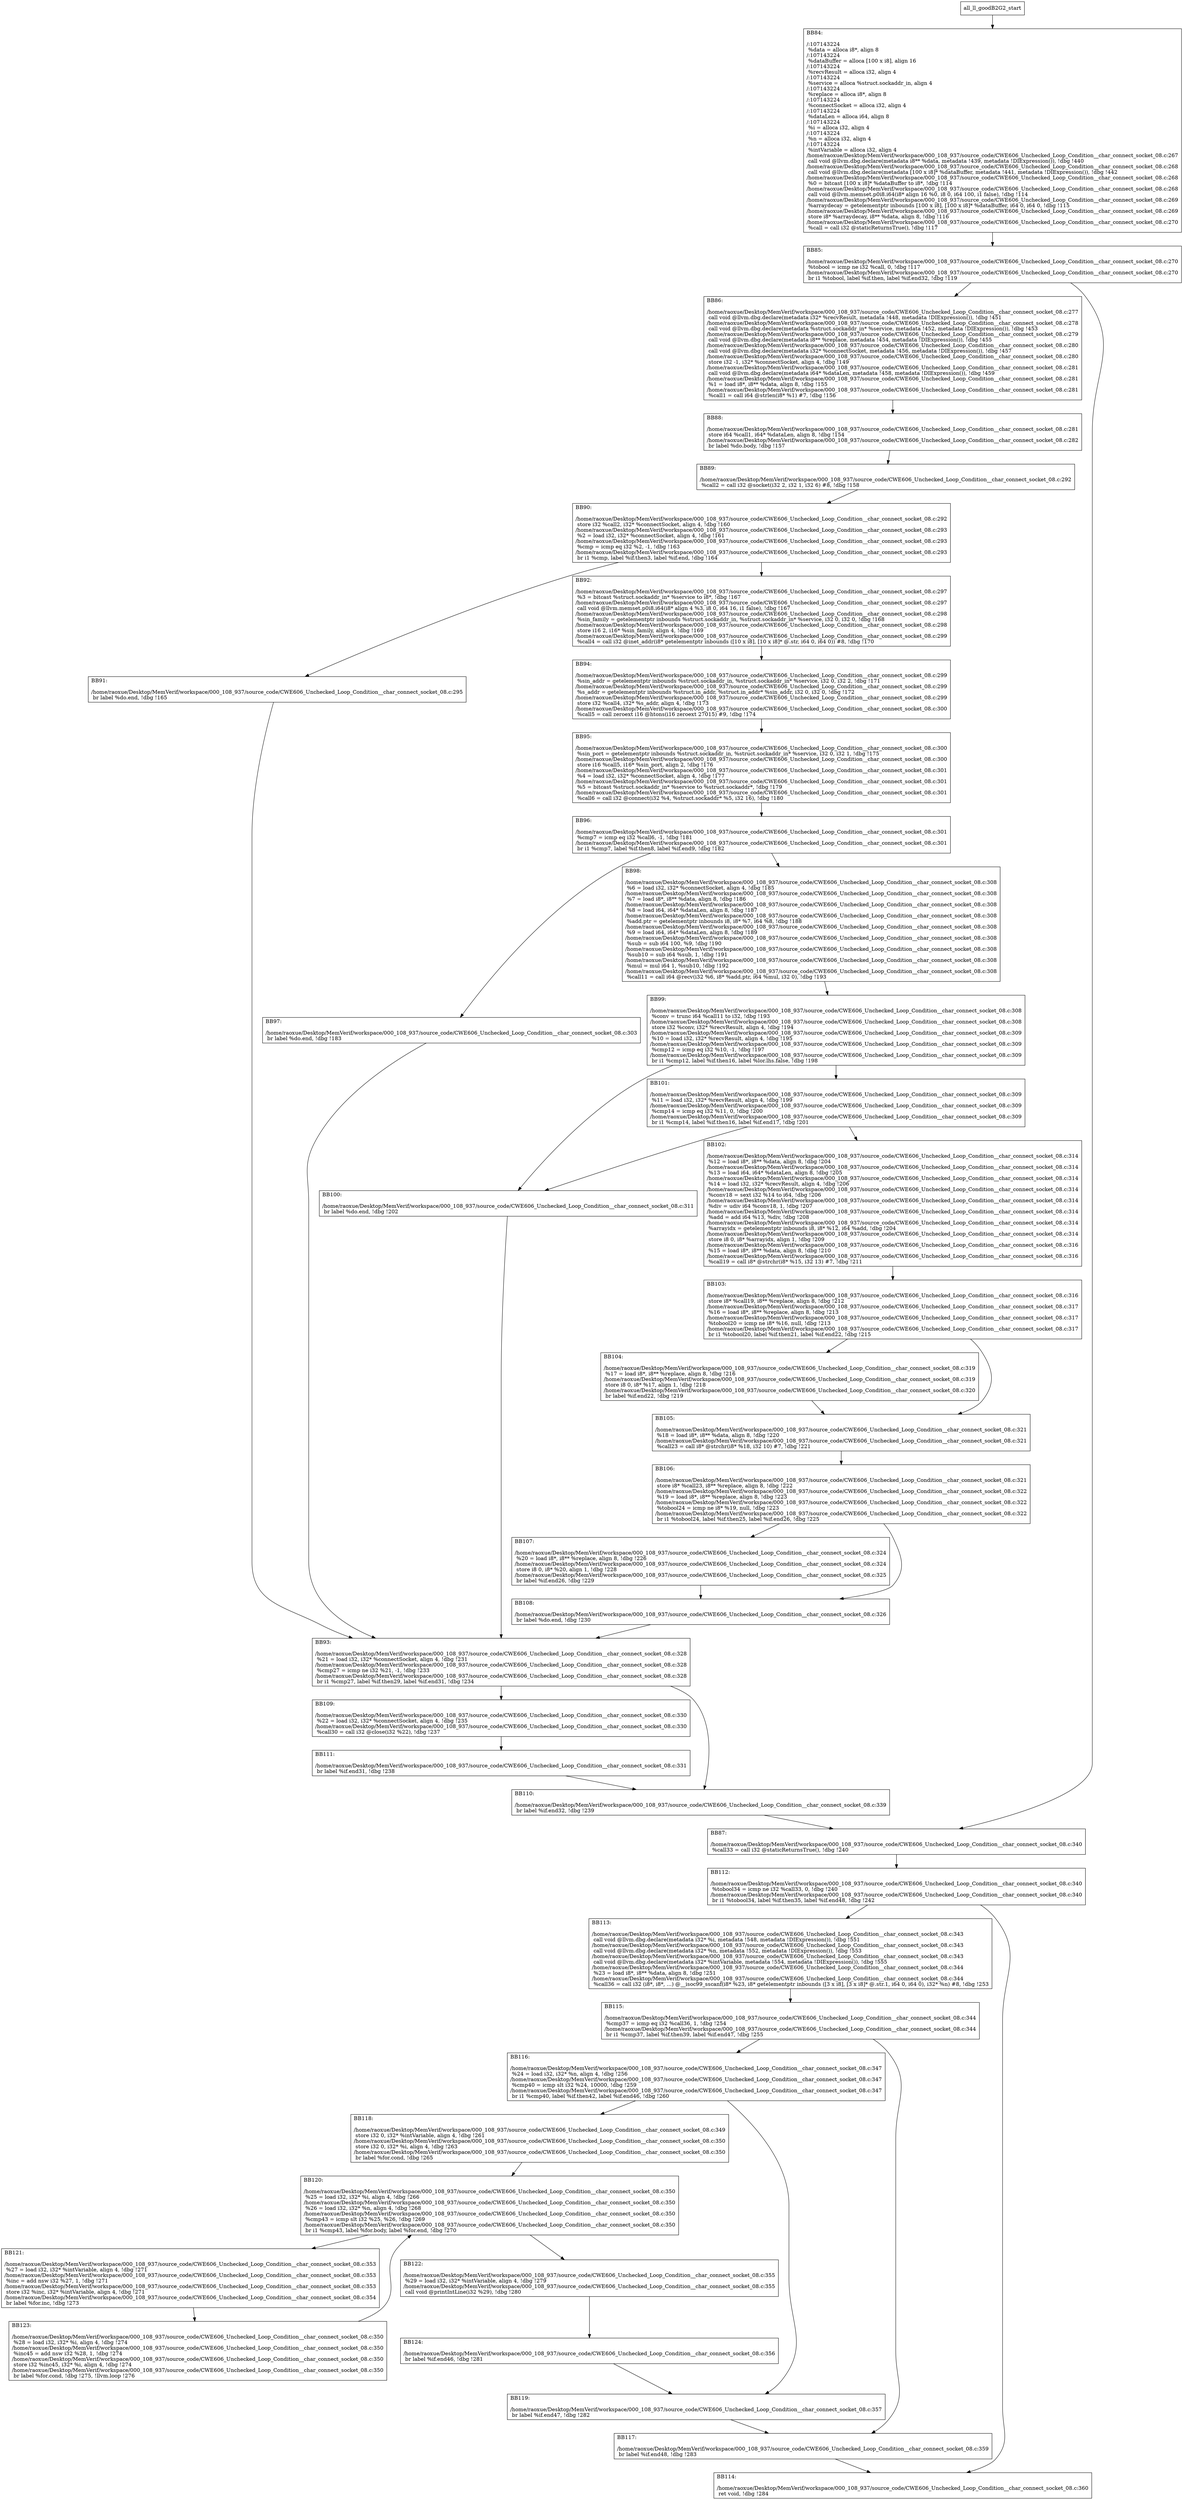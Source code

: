 digraph "CFG for'all_ll_goodB2G2' function" {
	BBall_ll_goodB2G2_start[shape=record,label="{all_ll_goodB2G2_start}"];
	BBall_ll_goodB2G2_start-> all_ll_goodB2G2BB84;
	all_ll_goodB2G2BB84 [shape=record, label="{BB84:\l\l/:107143224\l
  %data = alloca i8*, align 8\l
/:107143224\l
  %dataBuffer = alloca [100 x i8], align 16\l
/:107143224\l
  %recvResult = alloca i32, align 4\l
/:107143224\l
  %service = alloca %struct.sockaddr_in, align 4\l
/:107143224\l
  %replace = alloca i8*, align 8\l
/:107143224\l
  %connectSocket = alloca i32, align 4\l
/:107143224\l
  %dataLen = alloca i64, align 8\l
/:107143224\l
  %i = alloca i32, align 4\l
/:107143224\l
  %n = alloca i32, align 4\l
/:107143224\l
  %intVariable = alloca i32, align 4\l
/home/raoxue/Desktop/MemVerif/workspace/000_108_937/source_code/CWE606_Unchecked_Loop_Condition__char_connect_socket_08.c:267\l
  call void @llvm.dbg.declare(metadata i8** %data, metadata !439, metadata !DIExpression()), !dbg !440\l
/home/raoxue/Desktop/MemVerif/workspace/000_108_937/source_code/CWE606_Unchecked_Loop_Condition__char_connect_socket_08.c:268\l
  call void @llvm.dbg.declare(metadata [100 x i8]* %dataBuffer, metadata !441, metadata !DIExpression()), !dbg !442\l
/home/raoxue/Desktop/MemVerif/workspace/000_108_937/source_code/CWE606_Unchecked_Loop_Condition__char_connect_socket_08.c:268\l
  %0 = bitcast [100 x i8]* %dataBuffer to i8*, !dbg !114\l
/home/raoxue/Desktop/MemVerif/workspace/000_108_937/source_code/CWE606_Unchecked_Loop_Condition__char_connect_socket_08.c:268\l
  call void @llvm.memset.p0i8.i64(i8* align 16 %0, i8 0, i64 100, i1 false), !dbg !114\l
/home/raoxue/Desktop/MemVerif/workspace/000_108_937/source_code/CWE606_Unchecked_Loop_Condition__char_connect_socket_08.c:269\l
  %arraydecay = getelementptr inbounds [100 x i8], [100 x i8]* %dataBuffer, i64 0, i64 0, !dbg !115\l
/home/raoxue/Desktop/MemVerif/workspace/000_108_937/source_code/CWE606_Unchecked_Loop_Condition__char_connect_socket_08.c:269\l
  store i8* %arraydecay, i8** %data, align 8, !dbg !116\l
/home/raoxue/Desktop/MemVerif/workspace/000_108_937/source_code/CWE606_Unchecked_Loop_Condition__char_connect_socket_08.c:270\l
  %call = call i32 @staticReturnsTrue(), !dbg !117\l
}"];
	all_ll_goodB2G2BB84-> all_ll_goodB2G2BB85;
	all_ll_goodB2G2BB85 [shape=record, label="{BB85:\l\l/home/raoxue/Desktop/MemVerif/workspace/000_108_937/source_code/CWE606_Unchecked_Loop_Condition__char_connect_socket_08.c:270\l
  %tobool = icmp ne i32 %call, 0, !dbg !117\l
/home/raoxue/Desktop/MemVerif/workspace/000_108_937/source_code/CWE606_Unchecked_Loop_Condition__char_connect_socket_08.c:270\l
  br i1 %tobool, label %if.then, label %if.end32, !dbg !119\l
}"];
	all_ll_goodB2G2BB85-> all_ll_goodB2G2BB86;
	all_ll_goodB2G2BB85-> all_ll_goodB2G2BB87;
	all_ll_goodB2G2BB86 [shape=record, label="{BB86:\l\l/home/raoxue/Desktop/MemVerif/workspace/000_108_937/source_code/CWE606_Unchecked_Loop_Condition__char_connect_socket_08.c:277\l
  call void @llvm.dbg.declare(metadata i32* %recvResult, metadata !448, metadata !DIExpression()), !dbg !451\l
/home/raoxue/Desktop/MemVerif/workspace/000_108_937/source_code/CWE606_Unchecked_Loop_Condition__char_connect_socket_08.c:278\l
  call void @llvm.dbg.declare(metadata %struct.sockaddr_in* %service, metadata !452, metadata !DIExpression()), !dbg !453\l
/home/raoxue/Desktop/MemVerif/workspace/000_108_937/source_code/CWE606_Unchecked_Loop_Condition__char_connect_socket_08.c:279\l
  call void @llvm.dbg.declare(metadata i8** %replace, metadata !454, metadata !DIExpression()), !dbg !455\l
/home/raoxue/Desktop/MemVerif/workspace/000_108_937/source_code/CWE606_Unchecked_Loop_Condition__char_connect_socket_08.c:280\l
  call void @llvm.dbg.declare(metadata i32* %connectSocket, metadata !456, metadata !DIExpression()), !dbg !457\l
/home/raoxue/Desktop/MemVerif/workspace/000_108_937/source_code/CWE606_Unchecked_Loop_Condition__char_connect_socket_08.c:280\l
  store i32 -1, i32* %connectSocket, align 4, !dbg !149\l
/home/raoxue/Desktop/MemVerif/workspace/000_108_937/source_code/CWE606_Unchecked_Loop_Condition__char_connect_socket_08.c:281\l
  call void @llvm.dbg.declare(metadata i64* %dataLen, metadata !458, metadata !DIExpression()), !dbg !459\l
/home/raoxue/Desktop/MemVerif/workspace/000_108_937/source_code/CWE606_Unchecked_Loop_Condition__char_connect_socket_08.c:281\l
  %1 = load i8*, i8** %data, align 8, !dbg !155\l
/home/raoxue/Desktop/MemVerif/workspace/000_108_937/source_code/CWE606_Unchecked_Loop_Condition__char_connect_socket_08.c:281\l
  %call1 = call i64 @strlen(i8* %1) #7, !dbg !156\l
}"];
	all_ll_goodB2G2BB86-> all_ll_goodB2G2BB88;
	all_ll_goodB2G2BB88 [shape=record, label="{BB88:\l\l/home/raoxue/Desktop/MemVerif/workspace/000_108_937/source_code/CWE606_Unchecked_Loop_Condition__char_connect_socket_08.c:281\l
  store i64 %call1, i64* %dataLen, align 8, !dbg !154\l
/home/raoxue/Desktop/MemVerif/workspace/000_108_937/source_code/CWE606_Unchecked_Loop_Condition__char_connect_socket_08.c:282\l
  br label %do.body, !dbg !157\l
}"];
	all_ll_goodB2G2BB88-> all_ll_goodB2G2BB89;
	all_ll_goodB2G2BB89 [shape=record, label="{BB89:\l\l/home/raoxue/Desktop/MemVerif/workspace/000_108_937/source_code/CWE606_Unchecked_Loop_Condition__char_connect_socket_08.c:292\l
  %call2 = call i32 @socket(i32 2, i32 1, i32 6) #8, !dbg !158\l
}"];
	all_ll_goodB2G2BB89-> all_ll_goodB2G2BB90;
	all_ll_goodB2G2BB90 [shape=record, label="{BB90:\l\l/home/raoxue/Desktop/MemVerif/workspace/000_108_937/source_code/CWE606_Unchecked_Loop_Condition__char_connect_socket_08.c:292\l
  store i32 %call2, i32* %connectSocket, align 4, !dbg !160\l
/home/raoxue/Desktop/MemVerif/workspace/000_108_937/source_code/CWE606_Unchecked_Loop_Condition__char_connect_socket_08.c:293\l
  %2 = load i32, i32* %connectSocket, align 4, !dbg !161\l
/home/raoxue/Desktop/MemVerif/workspace/000_108_937/source_code/CWE606_Unchecked_Loop_Condition__char_connect_socket_08.c:293\l
  %cmp = icmp eq i32 %2, -1, !dbg !163\l
/home/raoxue/Desktop/MemVerif/workspace/000_108_937/source_code/CWE606_Unchecked_Loop_Condition__char_connect_socket_08.c:293\l
  br i1 %cmp, label %if.then3, label %if.end, !dbg !164\l
}"];
	all_ll_goodB2G2BB90-> all_ll_goodB2G2BB91;
	all_ll_goodB2G2BB90-> all_ll_goodB2G2BB92;
	all_ll_goodB2G2BB91 [shape=record, label="{BB91:\l\l/home/raoxue/Desktop/MemVerif/workspace/000_108_937/source_code/CWE606_Unchecked_Loop_Condition__char_connect_socket_08.c:295\l
  br label %do.end, !dbg !165\l
}"];
	all_ll_goodB2G2BB91-> all_ll_goodB2G2BB93;
	all_ll_goodB2G2BB92 [shape=record, label="{BB92:\l\l/home/raoxue/Desktop/MemVerif/workspace/000_108_937/source_code/CWE606_Unchecked_Loop_Condition__char_connect_socket_08.c:297\l
  %3 = bitcast %struct.sockaddr_in* %service to i8*, !dbg !167\l
/home/raoxue/Desktop/MemVerif/workspace/000_108_937/source_code/CWE606_Unchecked_Loop_Condition__char_connect_socket_08.c:297\l
  call void @llvm.memset.p0i8.i64(i8* align 4 %3, i8 0, i64 16, i1 false), !dbg !167\l
/home/raoxue/Desktop/MemVerif/workspace/000_108_937/source_code/CWE606_Unchecked_Loop_Condition__char_connect_socket_08.c:298\l
  %sin_family = getelementptr inbounds %struct.sockaddr_in, %struct.sockaddr_in* %service, i32 0, i32 0, !dbg !168\l
/home/raoxue/Desktop/MemVerif/workspace/000_108_937/source_code/CWE606_Unchecked_Loop_Condition__char_connect_socket_08.c:298\l
  store i16 2, i16* %sin_family, align 4, !dbg !169\l
/home/raoxue/Desktop/MemVerif/workspace/000_108_937/source_code/CWE606_Unchecked_Loop_Condition__char_connect_socket_08.c:299\l
  %call4 = call i32 @inet_addr(i8* getelementptr inbounds ([10 x i8], [10 x i8]* @.str, i64 0, i64 0)) #8, !dbg !170\l
}"];
	all_ll_goodB2G2BB92-> all_ll_goodB2G2BB94;
	all_ll_goodB2G2BB94 [shape=record, label="{BB94:\l\l/home/raoxue/Desktop/MemVerif/workspace/000_108_937/source_code/CWE606_Unchecked_Loop_Condition__char_connect_socket_08.c:299\l
  %sin_addr = getelementptr inbounds %struct.sockaddr_in, %struct.sockaddr_in* %service, i32 0, i32 2, !dbg !171\l
/home/raoxue/Desktop/MemVerif/workspace/000_108_937/source_code/CWE606_Unchecked_Loop_Condition__char_connect_socket_08.c:299\l
  %s_addr = getelementptr inbounds %struct.in_addr, %struct.in_addr* %sin_addr, i32 0, i32 0, !dbg !172\l
/home/raoxue/Desktop/MemVerif/workspace/000_108_937/source_code/CWE606_Unchecked_Loop_Condition__char_connect_socket_08.c:299\l
  store i32 %call4, i32* %s_addr, align 4, !dbg !173\l
/home/raoxue/Desktop/MemVerif/workspace/000_108_937/source_code/CWE606_Unchecked_Loop_Condition__char_connect_socket_08.c:300\l
  %call5 = call zeroext i16 @htons(i16 zeroext 27015) #9, !dbg !174\l
}"];
	all_ll_goodB2G2BB94-> all_ll_goodB2G2BB95;
	all_ll_goodB2G2BB95 [shape=record, label="{BB95:\l\l/home/raoxue/Desktop/MemVerif/workspace/000_108_937/source_code/CWE606_Unchecked_Loop_Condition__char_connect_socket_08.c:300\l
  %sin_port = getelementptr inbounds %struct.sockaddr_in, %struct.sockaddr_in* %service, i32 0, i32 1, !dbg !175\l
/home/raoxue/Desktop/MemVerif/workspace/000_108_937/source_code/CWE606_Unchecked_Loop_Condition__char_connect_socket_08.c:300\l
  store i16 %call5, i16* %sin_port, align 2, !dbg !176\l
/home/raoxue/Desktop/MemVerif/workspace/000_108_937/source_code/CWE606_Unchecked_Loop_Condition__char_connect_socket_08.c:301\l
  %4 = load i32, i32* %connectSocket, align 4, !dbg !177\l
/home/raoxue/Desktop/MemVerif/workspace/000_108_937/source_code/CWE606_Unchecked_Loop_Condition__char_connect_socket_08.c:301\l
  %5 = bitcast %struct.sockaddr_in* %service to %struct.sockaddr*, !dbg !179\l
/home/raoxue/Desktop/MemVerif/workspace/000_108_937/source_code/CWE606_Unchecked_Loop_Condition__char_connect_socket_08.c:301\l
  %call6 = call i32 @connect(i32 %4, %struct.sockaddr* %5, i32 16), !dbg !180\l
}"];
	all_ll_goodB2G2BB95-> all_ll_goodB2G2BB96;
	all_ll_goodB2G2BB96 [shape=record, label="{BB96:\l\l/home/raoxue/Desktop/MemVerif/workspace/000_108_937/source_code/CWE606_Unchecked_Loop_Condition__char_connect_socket_08.c:301\l
  %cmp7 = icmp eq i32 %call6, -1, !dbg !181\l
/home/raoxue/Desktop/MemVerif/workspace/000_108_937/source_code/CWE606_Unchecked_Loop_Condition__char_connect_socket_08.c:301\l
  br i1 %cmp7, label %if.then8, label %if.end9, !dbg !182\l
}"];
	all_ll_goodB2G2BB96-> all_ll_goodB2G2BB97;
	all_ll_goodB2G2BB96-> all_ll_goodB2G2BB98;
	all_ll_goodB2G2BB97 [shape=record, label="{BB97:\l\l/home/raoxue/Desktop/MemVerif/workspace/000_108_937/source_code/CWE606_Unchecked_Loop_Condition__char_connect_socket_08.c:303\l
  br label %do.end, !dbg !183\l
}"];
	all_ll_goodB2G2BB97-> all_ll_goodB2G2BB93;
	all_ll_goodB2G2BB98 [shape=record, label="{BB98:\l\l/home/raoxue/Desktop/MemVerif/workspace/000_108_937/source_code/CWE606_Unchecked_Loop_Condition__char_connect_socket_08.c:308\l
  %6 = load i32, i32* %connectSocket, align 4, !dbg !185\l
/home/raoxue/Desktop/MemVerif/workspace/000_108_937/source_code/CWE606_Unchecked_Loop_Condition__char_connect_socket_08.c:308\l
  %7 = load i8*, i8** %data, align 8, !dbg !186\l
/home/raoxue/Desktop/MemVerif/workspace/000_108_937/source_code/CWE606_Unchecked_Loop_Condition__char_connect_socket_08.c:308\l
  %8 = load i64, i64* %dataLen, align 8, !dbg !187\l
/home/raoxue/Desktop/MemVerif/workspace/000_108_937/source_code/CWE606_Unchecked_Loop_Condition__char_connect_socket_08.c:308\l
  %add.ptr = getelementptr inbounds i8, i8* %7, i64 %8, !dbg !188\l
/home/raoxue/Desktop/MemVerif/workspace/000_108_937/source_code/CWE606_Unchecked_Loop_Condition__char_connect_socket_08.c:308\l
  %9 = load i64, i64* %dataLen, align 8, !dbg !189\l
/home/raoxue/Desktop/MemVerif/workspace/000_108_937/source_code/CWE606_Unchecked_Loop_Condition__char_connect_socket_08.c:308\l
  %sub = sub i64 100, %9, !dbg !190\l
/home/raoxue/Desktop/MemVerif/workspace/000_108_937/source_code/CWE606_Unchecked_Loop_Condition__char_connect_socket_08.c:308\l
  %sub10 = sub i64 %sub, 1, !dbg !191\l
/home/raoxue/Desktop/MemVerif/workspace/000_108_937/source_code/CWE606_Unchecked_Loop_Condition__char_connect_socket_08.c:308\l
  %mul = mul i64 1, %sub10, !dbg !192\l
/home/raoxue/Desktop/MemVerif/workspace/000_108_937/source_code/CWE606_Unchecked_Loop_Condition__char_connect_socket_08.c:308\l
  %call11 = call i64 @recv(i32 %6, i8* %add.ptr, i64 %mul, i32 0), !dbg !193\l
}"];
	all_ll_goodB2G2BB98-> all_ll_goodB2G2BB99;
	all_ll_goodB2G2BB99 [shape=record, label="{BB99:\l\l/home/raoxue/Desktop/MemVerif/workspace/000_108_937/source_code/CWE606_Unchecked_Loop_Condition__char_connect_socket_08.c:308\l
  %conv = trunc i64 %call11 to i32, !dbg !193\l
/home/raoxue/Desktop/MemVerif/workspace/000_108_937/source_code/CWE606_Unchecked_Loop_Condition__char_connect_socket_08.c:308\l
  store i32 %conv, i32* %recvResult, align 4, !dbg !194\l
/home/raoxue/Desktop/MemVerif/workspace/000_108_937/source_code/CWE606_Unchecked_Loop_Condition__char_connect_socket_08.c:309\l
  %10 = load i32, i32* %recvResult, align 4, !dbg !195\l
/home/raoxue/Desktop/MemVerif/workspace/000_108_937/source_code/CWE606_Unchecked_Loop_Condition__char_connect_socket_08.c:309\l
  %cmp12 = icmp eq i32 %10, -1, !dbg !197\l
/home/raoxue/Desktop/MemVerif/workspace/000_108_937/source_code/CWE606_Unchecked_Loop_Condition__char_connect_socket_08.c:309\l
  br i1 %cmp12, label %if.then16, label %lor.lhs.false, !dbg !198\l
}"];
	all_ll_goodB2G2BB99-> all_ll_goodB2G2BB100;
	all_ll_goodB2G2BB99-> all_ll_goodB2G2BB101;
	all_ll_goodB2G2BB101 [shape=record, label="{BB101:\l\l/home/raoxue/Desktop/MemVerif/workspace/000_108_937/source_code/CWE606_Unchecked_Loop_Condition__char_connect_socket_08.c:309\l
  %11 = load i32, i32* %recvResult, align 4, !dbg !199\l
/home/raoxue/Desktop/MemVerif/workspace/000_108_937/source_code/CWE606_Unchecked_Loop_Condition__char_connect_socket_08.c:309\l
  %cmp14 = icmp eq i32 %11, 0, !dbg !200\l
/home/raoxue/Desktop/MemVerif/workspace/000_108_937/source_code/CWE606_Unchecked_Loop_Condition__char_connect_socket_08.c:309\l
  br i1 %cmp14, label %if.then16, label %if.end17, !dbg !201\l
}"];
	all_ll_goodB2G2BB101-> all_ll_goodB2G2BB100;
	all_ll_goodB2G2BB101-> all_ll_goodB2G2BB102;
	all_ll_goodB2G2BB100 [shape=record, label="{BB100:\l\l/home/raoxue/Desktop/MemVerif/workspace/000_108_937/source_code/CWE606_Unchecked_Loop_Condition__char_connect_socket_08.c:311\l
  br label %do.end, !dbg !202\l
}"];
	all_ll_goodB2G2BB100-> all_ll_goodB2G2BB93;
	all_ll_goodB2G2BB102 [shape=record, label="{BB102:\l\l/home/raoxue/Desktop/MemVerif/workspace/000_108_937/source_code/CWE606_Unchecked_Loop_Condition__char_connect_socket_08.c:314\l
  %12 = load i8*, i8** %data, align 8, !dbg !204\l
/home/raoxue/Desktop/MemVerif/workspace/000_108_937/source_code/CWE606_Unchecked_Loop_Condition__char_connect_socket_08.c:314\l
  %13 = load i64, i64* %dataLen, align 8, !dbg !205\l
/home/raoxue/Desktop/MemVerif/workspace/000_108_937/source_code/CWE606_Unchecked_Loop_Condition__char_connect_socket_08.c:314\l
  %14 = load i32, i32* %recvResult, align 4, !dbg !206\l
/home/raoxue/Desktop/MemVerif/workspace/000_108_937/source_code/CWE606_Unchecked_Loop_Condition__char_connect_socket_08.c:314\l
  %conv18 = sext i32 %14 to i64, !dbg !206\l
/home/raoxue/Desktop/MemVerif/workspace/000_108_937/source_code/CWE606_Unchecked_Loop_Condition__char_connect_socket_08.c:314\l
  %div = udiv i64 %conv18, 1, !dbg !207\l
/home/raoxue/Desktop/MemVerif/workspace/000_108_937/source_code/CWE606_Unchecked_Loop_Condition__char_connect_socket_08.c:314\l
  %add = add i64 %13, %div, !dbg !208\l
/home/raoxue/Desktop/MemVerif/workspace/000_108_937/source_code/CWE606_Unchecked_Loop_Condition__char_connect_socket_08.c:314\l
  %arrayidx = getelementptr inbounds i8, i8* %12, i64 %add, !dbg !204\l
/home/raoxue/Desktop/MemVerif/workspace/000_108_937/source_code/CWE606_Unchecked_Loop_Condition__char_connect_socket_08.c:314\l
  store i8 0, i8* %arrayidx, align 1, !dbg !209\l
/home/raoxue/Desktop/MemVerif/workspace/000_108_937/source_code/CWE606_Unchecked_Loop_Condition__char_connect_socket_08.c:316\l
  %15 = load i8*, i8** %data, align 8, !dbg !210\l
/home/raoxue/Desktop/MemVerif/workspace/000_108_937/source_code/CWE606_Unchecked_Loop_Condition__char_connect_socket_08.c:316\l
  %call19 = call i8* @strchr(i8* %15, i32 13) #7, !dbg !211\l
}"];
	all_ll_goodB2G2BB102-> all_ll_goodB2G2BB103;
	all_ll_goodB2G2BB103 [shape=record, label="{BB103:\l\l/home/raoxue/Desktop/MemVerif/workspace/000_108_937/source_code/CWE606_Unchecked_Loop_Condition__char_connect_socket_08.c:316\l
  store i8* %call19, i8** %replace, align 8, !dbg !212\l
/home/raoxue/Desktop/MemVerif/workspace/000_108_937/source_code/CWE606_Unchecked_Loop_Condition__char_connect_socket_08.c:317\l
  %16 = load i8*, i8** %replace, align 8, !dbg !213\l
/home/raoxue/Desktop/MemVerif/workspace/000_108_937/source_code/CWE606_Unchecked_Loop_Condition__char_connect_socket_08.c:317\l
  %tobool20 = icmp ne i8* %16, null, !dbg !213\l
/home/raoxue/Desktop/MemVerif/workspace/000_108_937/source_code/CWE606_Unchecked_Loop_Condition__char_connect_socket_08.c:317\l
  br i1 %tobool20, label %if.then21, label %if.end22, !dbg !215\l
}"];
	all_ll_goodB2G2BB103-> all_ll_goodB2G2BB104;
	all_ll_goodB2G2BB103-> all_ll_goodB2G2BB105;
	all_ll_goodB2G2BB104 [shape=record, label="{BB104:\l\l/home/raoxue/Desktop/MemVerif/workspace/000_108_937/source_code/CWE606_Unchecked_Loop_Condition__char_connect_socket_08.c:319\l
  %17 = load i8*, i8** %replace, align 8, !dbg !216\l
/home/raoxue/Desktop/MemVerif/workspace/000_108_937/source_code/CWE606_Unchecked_Loop_Condition__char_connect_socket_08.c:319\l
  store i8 0, i8* %17, align 1, !dbg !218\l
/home/raoxue/Desktop/MemVerif/workspace/000_108_937/source_code/CWE606_Unchecked_Loop_Condition__char_connect_socket_08.c:320\l
  br label %if.end22, !dbg !219\l
}"];
	all_ll_goodB2G2BB104-> all_ll_goodB2G2BB105;
	all_ll_goodB2G2BB105 [shape=record, label="{BB105:\l\l/home/raoxue/Desktop/MemVerif/workspace/000_108_937/source_code/CWE606_Unchecked_Loop_Condition__char_connect_socket_08.c:321\l
  %18 = load i8*, i8** %data, align 8, !dbg !220\l
/home/raoxue/Desktop/MemVerif/workspace/000_108_937/source_code/CWE606_Unchecked_Loop_Condition__char_connect_socket_08.c:321\l
  %call23 = call i8* @strchr(i8* %18, i32 10) #7, !dbg !221\l
}"];
	all_ll_goodB2G2BB105-> all_ll_goodB2G2BB106;
	all_ll_goodB2G2BB106 [shape=record, label="{BB106:\l\l/home/raoxue/Desktop/MemVerif/workspace/000_108_937/source_code/CWE606_Unchecked_Loop_Condition__char_connect_socket_08.c:321\l
  store i8* %call23, i8** %replace, align 8, !dbg !222\l
/home/raoxue/Desktop/MemVerif/workspace/000_108_937/source_code/CWE606_Unchecked_Loop_Condition__char_connect_socket_08.c:322\l
  %19 = load i8*, i8** %replace, align 8, !dbg !223\l
/home/raoxue/Desktop/MemVerif/workspace/000_108_937/source_code/CWE606_Unchecked_Loop_Condition__char_connect_socket_08.c:322\l
  %tobool24 = icmp ne i8* %19, null, !dbg !223\l
/home/raoxue/Desktop/MemVerif/workspace/000_108_937/source_code/CWE606_Unchecked_Loop_Condition__char_connect_socket_08.c:322\l
  br i1 %tobool24, label %if.then25, label %if.end26, !dbg !225\l
}"];
	all_ll_goodB2G2BB106-> all_ll_goodB2G2BB107;
	all_ll_goodB2G2BB106-> all_ll_goodB2G2BB108;
	all_ll_goodB2G2BB107 [shape=record, label="{BB107:\l\l/home/raoxue/Desktop/MemVerif/workspace/000_108_937/source_code/CWE606_Unchecked_Loop_Condition__char_connect_socket_08.c:324\l
  %20 = load i8*, i8** %replace, align 8, !dbg !226\l
/home/raoxue/Desktop/MemVerif/workspace/000_108_937/source_code/CWE606_Unchecked_Loop_Condition__char_connect_socket_08.c:324\l
  store i8 0, i8* %20, align 1, !dbg !228\l
/home/raoxue/Desktop/MemVerif/workspace/000_108_937/source_code/CWE606_Unchecked_Loop_Condition__char_connect_socket_08.c:325\l
  br label %if.end26, !dbg !229\l
}"];
	all_ll_goodB2G2BB107-> all_ll_goodB2G2BB108;
	all_ll_goodB2G2BB108 [shape=record, label="{BB108:\l\l/home/raoxue/Desktop/MemVerif/workspace/000_108_937/source_code/CWE606_Unchecked_Loop_Condition__char_connect_socket_08.c:326\l
  br label %do.end, !dbg !230\l
}"];
	all_ll_goodB2G2BB108-> all_ll_goodB2G2BB93;
	all_ll_goodB2G2BB93 [shape=record, label="{BB93:\l\l/home/raoxue/Desktop/MemVerif/workspace/000_108_937/source_code/CWE606_Unchecked_Loop_Condition__char_connect_socket_08.c:328\l
  %21 = load i32, i32* %connectSocket, align 4, !dbg !231\l
/home/raoxue/Desktop/MemVerif/workspace/000_108_937/source_code/CWE606_Unchecked_Loop_Condition__char_connect_socket_08.c:328\l
  %cmp27 = icmp ne i32 %21, -1, !dbg !233\l
/home/raoxue/Desktop/MemVerif/workspace/000_108_937/source_code/CWE606_Unchecked_Loop_Condition__char_connect_socket_08.c:328\l
  br i1 %cmp27, label %if.then29, label %if.end31, !dbg !234\l
}"];
	all_ll_goodB2G2BB93-> all_ll_goodB2G2BB109;
	all_ll_goodB2G2BB93-> all_ll_goodB2G2BB110;
	all_ll_goodB2G2BB109 [shape=record, label="{BB109:\l\l/home/raoxue/Desktop/MemVerif/workspace/000_108_937/source_code/CWE606_Unchecked_Loop_Condition__char_connect_socket_08.c:330\l
  %22 = load i32, i32* %connectSocket, align 4, !dbg !235\l
/home/raoxue/Desktop/MemVerif/workspace/000_108_937/source_code/CWE606_Unchecked_Loop_Condition__char_connect_socket_08.c:330\l
  %call30 = call i32 @close(i32 %22), !dbg !237\l
}"];
	all_ll_goodB2G2BB109-> all_ll_goodB2G2BB111;
	all_ll_goodB2G2BB111 [shape=record, label="{BB111:\l\l/home/raoxue/Desktop/MemVerif/workspace/000_108_937/source_code/CWE606_Unchecked_Loop_Condition__char_connect_socket_08.c:331\l
  br label %if.end31, !dbg !238\l
}"];
	all_ll_goodB2G2BB111-> all_ll_goodB2G2BB110;
	all_ll_goodB2G2BB110 [shape=record, label="{BB110:\l\l/home/raoxue/Desktop/MemVerif/workspace/000_108_937/source_code/CWE606_Unchecked_Loop_Condition__char_connect_socket_08.c:339\l
  br label %if.end32, !dbg !239\l
}"];
	all_ll_goodB2G2BB110-> all_ll_goodB2G2BB87;
	all_ll_goodB2G2BB87 [shape=record, label="{BB87:\l\l/home/raoxue/Desktop/MemVerif/workspace/000_108_937/source_code/CWE606_Unchecked_Loop_Condition__char_connect_socket_08.c:340\l
  %call33 = call i32 @staticReturnsTrue(), !dbg !240\l
}"];
	all_ll_goodB2G2BB87-> all_ll_goodB2G2BB112;
	all_ll_goodB2G2BB112 [shape=record, label="{BB112:\l\l/home/raoxue/Desktop/MemVerif/workspace/000_108_937/source_code/CWE606_Unchecked_Loop_Condition__char_connect_socket_08.c:340\l
  %tobool34 = icmp ne i32 %call33, 0, !dbg !240\l
/home/raoxue/Desktop/MemVerif/workspace/000_108_937/source_code/CWE606_Unchecked_Loop_Condition__char_connect_socket_08.c:340\l
  br i1 %tobool34, label %if.then35, label %if.end48, !dbg !242\l
}"];
	all_ll_goodB2G2BB112-> all_ll_goodB2G2BB113;
	all_ll_goodB2G2BB112-> all_ll_goodB2G2BB114;
	all_ll_goodB2G2BB113 [shape=record, label="{BB113:\l\l/home/raoxue/Desktop/MemVerif/workspace/000_108_937/source_code/CWE606_Unchecked_Loop_Condition__char_connect_socket_08.c:343\l
  call void @llvm.dbg.declare(metadata i32* %i, metadata !548, metadata !DIExpression()), !dbg !551\l
/home/raoxue/Desktop/MemVerif/workspace/000_108_937/source_code/CWE606_Unchecked_Loop_Condition__char_connect_socket_08.c:343\l
  call void @llvm.dbg.declare(metadata i32* %n, metadata !552, metadata !DIExpression()), !dbg !553\l
/home/raoxue/Desktop/MemVerif/workspace/000_108_937/source_code/CWE606_Unchecked_Loop_Condition__char_connect_socket_08.c:343\l
  call void @llvm.dbg.declare(metadata i32* %intVariable, metadata !554, metadata !DIExpression()), !dbg !555\l
/home/raoxue/Desktop/MemVerif/workspace/000_108_937/source_code/CWE606_Unchecked_Loop_Condition__char_connect_socket_08.c:344\l
  %23 = load i8*, i8** %data, align 8, !dbg !251\l
/home/raoxue/Desktop/MemVerif/workspace/000_108_937/source_code/CWE606_Unchecked_Loop_Condition__char_connect_socket_08.c:344\l
  %call36 = call i32 (i8*, i8*, ...) @__isoc99_sscanf(i8* %23, i8* getelementptr inbounds ([3 x i8], [3 x i8]* @.str.1, i64 0, i64 0), i32* %n) #8, !dbg !253\l
}"];
	all_ll_goodB2G2BB113-> all_ll_goodB2G2BB115;
	all_ll_goodB2G2BB115 [shape=record, label="{BB115:\l\l/home/raoxue/Desktop/MemVerif/workspace/000_108_937/source_code/CWE606_Unchecked_Loop_Condition__char_connect_socket_08.c:344\l
  %cmp37 = icmp eq i32 %call36, 1, !dbg !254\l
/home/raoxue/Desktop/MemVerif/workspace/000_108_937/source_code/CWE606_Unchecked_Loop_Condition__char_connect_socket_08.c:344\l
  br i1 %cmp37, label %if.then39, label %if.end47, !dbg !255\l
}"];
	all_ll_goodB2G2BB115-> all_ll_goodB2G2BB116;
	all_ll_goodB2G2BB115-> all_ll_goodB2G2BB117;
	all_ll_goodB2G2BB116 [shape=record, label="{BB116:\l\l/home/raoxue/Desktop/MemVerif/workspace/000_108_937/source_code/CWE606_Unchecked_Loop_Condition__char_connect_socket_08.c:347\l
  %24 = load i32, i32* %n, align 4, !dbg !256\l
/home/raoxue/Desktop/MemVerif/workspace/000_108_937/source_code/CWE606_Unchecked_Loop_Condition__char_connect_socket_08.c:347\l
  %cmp40 = icmp slt i32 %24, 10000, !dbg !259\l
/home/raoxue/Desktop/MemVerif/workspace/000_108_937/source_code/CWE606_Unchecked_Loop_Condition__char_connect_socket_08.c:347\l
  br i1 %cmp40, label %if.then42, label %if.end46, !dbg !260\l
}"];
	all_ll_goodB2G2BB116-> all_ll_goodB2G2BB118;
	all_ll_goodB2G2BB116-> all_ll_goodB2G2BB119;
	all_ll_goodB2G2BB118 [shape=record, label="{BB118:\l\l/home/raoxue/Desktop/MemVerif/workspace/000_108_937/source_code/CWE606_Unchecked_Loop_Condition__char_connect_socket_08.c:349\l
  store i32 0, i32* %intVariable, align 4, !dbg !261\l
/home/raoxue/Desktop/MemVerif/workspace/000_108_937/source_code/CWE606_Unchecked_Loop_Condition__char_connect_socket_08.c:350\l
  store i32 0, i32* %i, align 4, !dbg !263\l
/home/raoxue/Desktop/MemVerif/workspace/000_108_937/source_code/CWE606_Unchecked_Loop_Condition__char_connect_socket_08.c:350\l
  br label %for.cond, !dbg !265\l
}"];
	all_ll_goodB2G2BB118-> all_ll_goodB2G2BB120;
	all_ll_goodB2G2BB120 [shape=record, label="{BB120:\l\l/home/raoxue/Desktop/MemVerif/workspace/000_108_937/source_code/CWE606_Unchecked_Loop_Condition__char_connect_socket_08.c:350\l
  %25 = load i32, i32* %i, align 4, !dbg !266\l
/home/raoxue/Desktop/MemVerif/workspace/000_108_937/source_code/CWE606_Unchecked_Loop_Condition__char_connect_socket_08.c:350\l
  %26 = load i32, i32* %n, align 4, !dbg !268\l
/home/raoxue/Desktop/MemVerif/workspace/000_108_937/source_code/CWE606_Unchecked_Loop_Condition__char_connect_socket_08.c:350\l
  %cmp43 = icmp slt i32 %25, %26, !dbg !269\l
/home/raoxue/Desktop/MemVerif/workspace/000_108_937/source_code/CWE606_Unchecked_Loop_Condition__char_connect_socket_08.c:350\l
  br i1 %cmp43, label %for.body, label %for.end, !dbg !270\l
}"];
	all_ll_goodB2G2BB120-> all_ll_goodB2G2BB121;
	all_ll_goodB2G2BB120-> all_ll_goodB2G2BB122;
	all_ll_goodB2G2BB121 [shape=record, label="{BB121:\l\l/home/raoxue/Desktop/MemVerif/workspace/000_108_937/source_code/CWE606_Unchecked_Loop_Condition__char_connect_socket_08.c:353\l
  %27 = load i32, i32* %intVariable, align 4, !dbg !271\l
/home/raoxue/Desktop/MemVerif/workspace/000_108_937/source_code/CWE606_Unchecked_Loop_Condition__char_connect_socket_08.c:353\l
  %inc = add nsw i32 %27, 1, !dbg !271\l
/home/raoxue/Desktop/MemVerif/workspace/000_108_937/source_code/CWE606_Unchecked_Loop_Condition__char_connect_socket_08.c:353\l
  store i32 %inc, i32* %intVariable, align 4, !dbg !271\l
/home/raoxue/Desktop/MemVerif/workspace/000_108_937/source_code/CWE606_Unchecked_Loop_Condition__char_connect_socket_08.c:354\l
  br label %for.inc, !dbg !273\l
}"];
	all_ll_goodB2G2BB121-> all_ll_goodB2G2BB123;
	all_ll_goodB2G2BB123 [shape=record, label="{BB123:\l\l/home/raoxue/Desktop/MemVerif/workspace/000_108_937/source_code/CWE606_Unchecked_Loop_Condition__char_connect_socket_08.c:350\l
  %28 = load i32, i32* %i, align 4, !dbg !274\l
/home/raoxue/Desktop/MemVerif/workspace/000_108_937/source_code/CWE606_Unchecked_Loop_Condition__char_connect_socket_08.c:350\l
  %inc45 = add nsw i32 %28, 1, !dbg !274\l
/home/raoxue/Desktop/MemVerif/workspace/000_108_937/source_code/CWE606_Unchecked_Loop_Condition__char_connect_socket_08.c:350\l
  store i32 %inc45, i32* %i, align 4, !dbg !274\l
/home/raoxue/Desktop/MemVerif/workspace/000_108_937/source_code/CWE606_Unchecked_Loop_Condition__char_connect_socket_08.c:350\l
  br label %for.cond, !dbg !275, !llvm.loop !276\l
}"];
	all_ll_goodB2G2BB123-> all_ll_goodB2G2BB120;
	all_ll_goodB2G2BB122 [shape=record, label="{BB122:\l\l/home/raoxue/Desktop/MemVerif/workspace/000_108_937/source_code/CWE606_Unchecked_Loop_Condition__char_connect_socket_08.c:355\l
  %29 = load i32, i32* %intVariable, align 4, !dbg !279\l
/home/raoxue/Desktop/MemVerif/workspace/000_108_937/source_code/CWE606_Unchecked_Loop_Condition__char_connect_socket_08.c:355\l
  call void @printIntLine(i32 %29), !dbg !280\l
}"];
	all_ll_goodB2G2BB122-> all_ll_goodB2G2BB124;
	all_ll_goodB2G2BB124 [shape=record, label="{BB124:\l\l/home/raoxue/Desktop/MemVerif/workspace/000_108_937/source_code/CWE606_Unchecked_Loop_Condition__char_connect_socket_08.c:356\l
  br label %if.end46, !dbg !281\l
}"];
	all_ll_goodB2G2BB124-> all_ll_goodB2G2BB119;
	all_ll_goodB2G2BB119 [shape=record, label="{BB119:\l\l/home/raoxue/Desktop/MemVerif/workspace/000_108_937/source_code/CWE606_Unchecked_Loop_Condition__char_connect_socket_08.c:357\l
  br label %if.end47, !dbg !282\l
}"];
	all_ll_goodB2G2BB119-> all_ll_goodB2G2BB117;
	all_ll_goodB2G2BB117 [shape=record, label="{BB117:\l\l/home/raoxue/Desktop/MemVerif/workspace/000_108_937/source_code/CWE606_Unchecked_Loop_Condition__char_connect_socket_08.c:359\l
  br label %if.end48, !dbg !283\l
}"];
	all_ll_goodB2G2BB117-> all_ll_goodB2G2BB114;
	all_ll_goodB2G2BB114 [shape=record, label="{BB114:\l\l/home/raoxue/Desktop/MemVerif/workspace/000_108_937/source_code/CWE606_Unchecked_Loop_Condition__char_connect_socket_08.c:360\l
  ret void, !dbg !284\l
}"];
}
